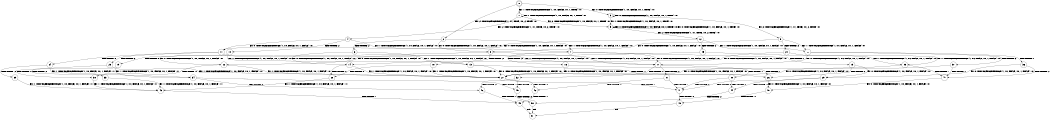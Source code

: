 digraph BCG {
size = "7, 10.5";
center = TRUE;
node [shape = circle];
0 [peripheries = 2];
0 -> 1 [label = "EX !1 !ATOMIC_EXCH_BRANCH (1, +0, FALSE, +0, 1, TRUE) !:0:"];
0 -> 2 [label = "EX !2 !ATOMIC_EXCH_BRANCH (1, +1, TRUE, +0, 2, TRUE) !:0:"];
0 -> 3 [label = "EX !0 !ATOMIC_EXCH_BRANCH (1, +0, FALSE, +0, 1, TRUE) !:0:"];
1 -> 4 [label = "EX !2 !ATOMIC_EXCH_BRANCH (1, +1, TRUE, +0, 2, TRUE) !:0:"];
1 -> 5 [label = "EX !0 !ATOMIC_EXCH_BRANCH (1, +0, FALSE, +0, 1, TRUE) !:0:"];
1 -> 1 [label = "EX !1 !ATOMIC_EXCH_BRANCH (1, +0, FALSE, +0, 1, TRUE) !:0:"];
2 -> 6 [label = "TERMINATE !2"];
2 -> 7 [label = "EX !1 !ATOMIC_EXCH_BRANCH (1, +0, FALSE, +0, 1, FALSE) !:0:"];
2 -> 8 [label = "EX !0 !ATOMIC_EXCH_BRANCH (1, +0, FALSE, +0, 1, FALSE) !:0:"];
3 -> 5 [label = "EX !1 !ATOMIC_EXCH_BRANCH (1, +0, FALSE, +0, 1, TRUE) !:0:"];
3 -> 9 [label = "EX !2 !ATOMIC_EXCH_BRANCH (1, +1, TRUE, +0, 2, TRUE) !:0:"];
3 -> 3 [label = "EX !0 !ATOMIC_EXCH_BRANCH (1, +0, FALSE, +0, 1, TRUE) !:0:"];
4 -> 10 [label = "TERMINATE !2"];
4 -> 11 [label = "EX !0 !ATOMIC_EXCH_BRANCH (1, +0, FALSE, +0, 1, FALSE) !:0:"];
4 -> 7 [label = "EX !1 !ATOMIC_EXCH_BRANCH (1, +0, FALSE, +0, 1, FALSE) !:0:"];
5 -> 12 [label = "EX !2 !ATOMIC_EXCH_BRANCH (1, +1, TRUE, +0, 2, TRUE) !:0:"];
5 -> 5 [label = "EX !1 !ATOMIC_EXCH_BRANCH (1, +0, FALSE, +0, 1, TRUE) !:0:"];
5 -> 5 [label = "EX !0 !ATOMIC_EXCH_BRANCH (1, +0, FALSE, +0, 1, TRUE) !:0:"];
6 -> 13 [label = "EX !1 !ATOMIC_EXCH_BRANCH (1, +0, FALSE, +0, 1, FALSE) !:0:"];
6 -> 14 [label = "EX !0 !ATOMIC_EXCH_BRANCH (1, +0, FALSE, +0, 1, FALSE) !:0:"];
7 -> 15 [label = "TERMINATE !1"];
7 -> 16 [label = "TERMINATE !2"];
7 -> 17 [label = "EX !0 !ATOMIC_EXCH_BRANCH (1, +0, FALSE, +0, 1, FALSE) !:0:"];
8 -> 18 [label = "TERMINATE !2"];
8 -> 19 [label = "TERMINATE !0"];
8 -> 17 [label = "EX !1 !ATOMIC_EXCH_BRANCH (1, +0, FALSE, +0, 1, FALSE) !:0:"];
9 -> 20 [label = "TERMINATE !2"];
9 -> 21 [label = "EX !1 !ATOMIC_EXCH_BRANCH (1, +0, FALSE, +0, 1, FALSE) !:0:"];
9 -> 8 [label = "EX !0 !ATOMIC_EXCH_BRANCH (1, +0, FALSE, +0, 1, FALSE) !:0:"];
10 -> 22 [label = "EX !0 !ATOMIC_EXCH_BRANCH (1, +0, FALSE, +0, 1, FALSE) !:0:"];
10 -> 13 [label = "EX !1 !ATOMIC_EXCH_BRANCH (1, +0, FALSE, +0, 1, FALSE) !:0:"];
11 -> 23 [label = "TERMINATE !2"];
11 -> 24 [label = "TERMINATE !0"];
11 -> 17 [label = "EX !1 !ATOMIC_EXCH_BRANCH (1, +0, FALSE, +0, 1, FALSE) !:0:"];
12 -> 25 [label = "TERMINATE !2"];
12 -> 21 [label = "EX !1 !ATOMIC_EXCH_BRANCH (1, +0, FALSE, +0, 1, FALSE) !:0:"];
12 -> 11 [label = "EX !0 !ATOMIC_EXCH_BRANCH (1, +0, FALSE, +0, 1, FALSE) !:0:"];
13 -> 26 [label = "TERMINATE !1"];
13 -> 27 [label = "EX !0 !ATOMIC_EXCH_BRANCH (1, +0, FALSE, +0, 1, FALSE) !:0:"];
14 -> 28 [label = "TERMINATE !0"];
14 -> 27 [label = "EX !1 !ATOMIC_EXCH_BRANCH (1, +0, FALSE, +0, 1, FALSE) !:0:"];
15 -> 26 [label = "TERMINATE !2"];
15 -> 29 [label = "EX !0 !ATOMIC_EXCH_BRANCH (1, +0, FALSE, +0, 1, FALSE) !:0:"];
16 -> 26 [label = "TERMINATE !1"];
16 -> 27 [label = "EX !0 !ATOMIC_EXCH_BRANCH (1, +0, FALSE, +0, 1, FALSE) !:0:"];
17 -> 30 [label = "TERMINATE !1"];
17 -> 31 [label = "TERMINATE !2"];
17 -> 32 [label = "TERMINATE !0"];
18 -> 28 [label = "TERMINATE !0"];
18 -> 27 [label = "EX !1 !ATOMIC_EXCH_BRANCH (1, +0, FALSE, +0, 1, FALSE) !:0:"];
19 -> 33 [label = "TERMINATE !2"];
19 -> 34 [label = "EX !1 !ATOMIC_EXCH_BRANCH (1, +0, FALSE, +0, 1, FALSE) !:1:"];
20 -> 35 [label = "EX !1 !ATOMIC_EXCH_BRANCH (1, +0, FALSE, +0, 1, FALSE) !:0:"];
20 -> 14 [label = "EX !0 !ATOMIC_EXCH_BRANCH (1, +0, FALSE, +0, 1, FALSE) !:0:"];
21 -> 36 [label = "TERMINATE !1"];
21 -> 37 [label = "TERMINATE !2"];
21 -> 17 [label = "EX !0 !ATOMIC_EXCH_BRANCH (1, +0, FALSE, +0, 1, FALSE) !:0:"];
22 -> 38 [label = "TERMINATE !0"];
22 -> 27 [label = "EX !1 !ATOMIC_EXCH_BRANCH (1, +0, FALSE, +0, 1, FALSE) !:0:"];
23 -> 38 [label = "TERMINATE !0"];
23 -> 27 [label = "EX !1 !ATOMIC_EXCH_BRANCH (1, +0, FALSE, +0, 1, FALSE) !:0:"];
24 -> 39 [label = "TERMINATE !2"];
24 -> 34 [label = "EX !1 !ATOMIC_EXCH_BRANCH (1, +0, FALSE, +0, 1, FALSE) !:1:"];
25 -> 35 [label = "EX !1 !ATOMIC_EXCH_BRANCH (1, +0, FALSE, +0, 1, FALSE) !:0:"];
25 -> 22 [label = "EX !0 !ATOMIC_EXCH_BRANCH (1, +0, FALSE, +0, 1, FALSE) !:0:"];
26 -> 40 [label = "EX !0 !ATOMIC_EXCH_BRANCH (1, +0, FALSE, +0, 1, FALSE) !:0:"];
27 -> 41 [label = "TERMINATE !1"];
27 -> 42 [label = "TERMINATE !0"];
28 -> 43 [label = "EX !1 !ATOMIC_EXCH_BRANCH (1, +0, FALSE, +0, 1, FALSE) !:1:"];
29 -> 41 [label = "TERMINATE !2"];
29 -> 44 [label = "TERMINATE !0"];
30 -> 41 [label = "TERMINATE !2"];
30 -> 44 [label = "TERMINATE !0"];
31 -> 41 [label = "TERMINATE !1"];
31 -> 42 [label = "TERMINATE !0"];
32 -> 45 [label = "TERMINATE !1"];
32 -> 46 [label = "TERMINATE !2"];
33 -> 43 [label = "EX !1 !ATOMIC_EXCH_BRANCH (1, +0, FALSE, +0, 1, FALSE) !:1:"];
34 -> 45 [label = "TERMINATE !1"];
34 -> 46 [label = "TERMINATE !2"];
35 -> 47 [label = "TERMINATE !1"];
35 -> 27 [label = "EX !0 !ATOMIC_EXCH_BRANCH (1, +0, FALSE, +0, 1, FALSE) !:0:"];
36 -> 47 [label = "TERMINATE !2"];
36 -> 29 [label = "EX !0 !ATOMIC_EXCH_BRANCH (1, +0, FALSE, +0, 1, FALSE) !:0:"];
37 -> 47 [label = "TERMINATE !1"];
37 -> 27 [label = "EX !0 !ATOMIC_EXCH_BRANCH (1, +0, FALSE, +0, 1, FALSE) !:0:"];
38 -> 43 [label = "EX !1 !ATOMIC_EXCH_BRANCH (1, +0, FALSE, +0, 1, FALSE) !:1:"];
39 -> 43 [label = "EX !1 !ATOMIC_EXCH_BRANCH (1, +0, FALSE, +0, 1, FALSE) !:1:"];
40 -> 48 [label = "TERMINATE !0"];
41 -> 48 [label = "TERMINATE !0"];
42 -> 49 [label = "TERMINATE !1"];
43 -> 49 [label = "TERMINATE !1"];
44 -> 50 [label = "TERMINATE !2"];
45 -> 50 [label = "TERMINATE !2"];
46 -> 49 [label = "TERMINATE !1"];
47 -> 40 [label = "EX !0 !ATOMIC_EXCH_BRANCH (1, +0, FALSE, +0, 1, FALSE) !:0:"];
48 -> 51 [label = "exit"];
49 -> 51 [label = "exit"];
50 -> 51 [label = "exit"];
}
